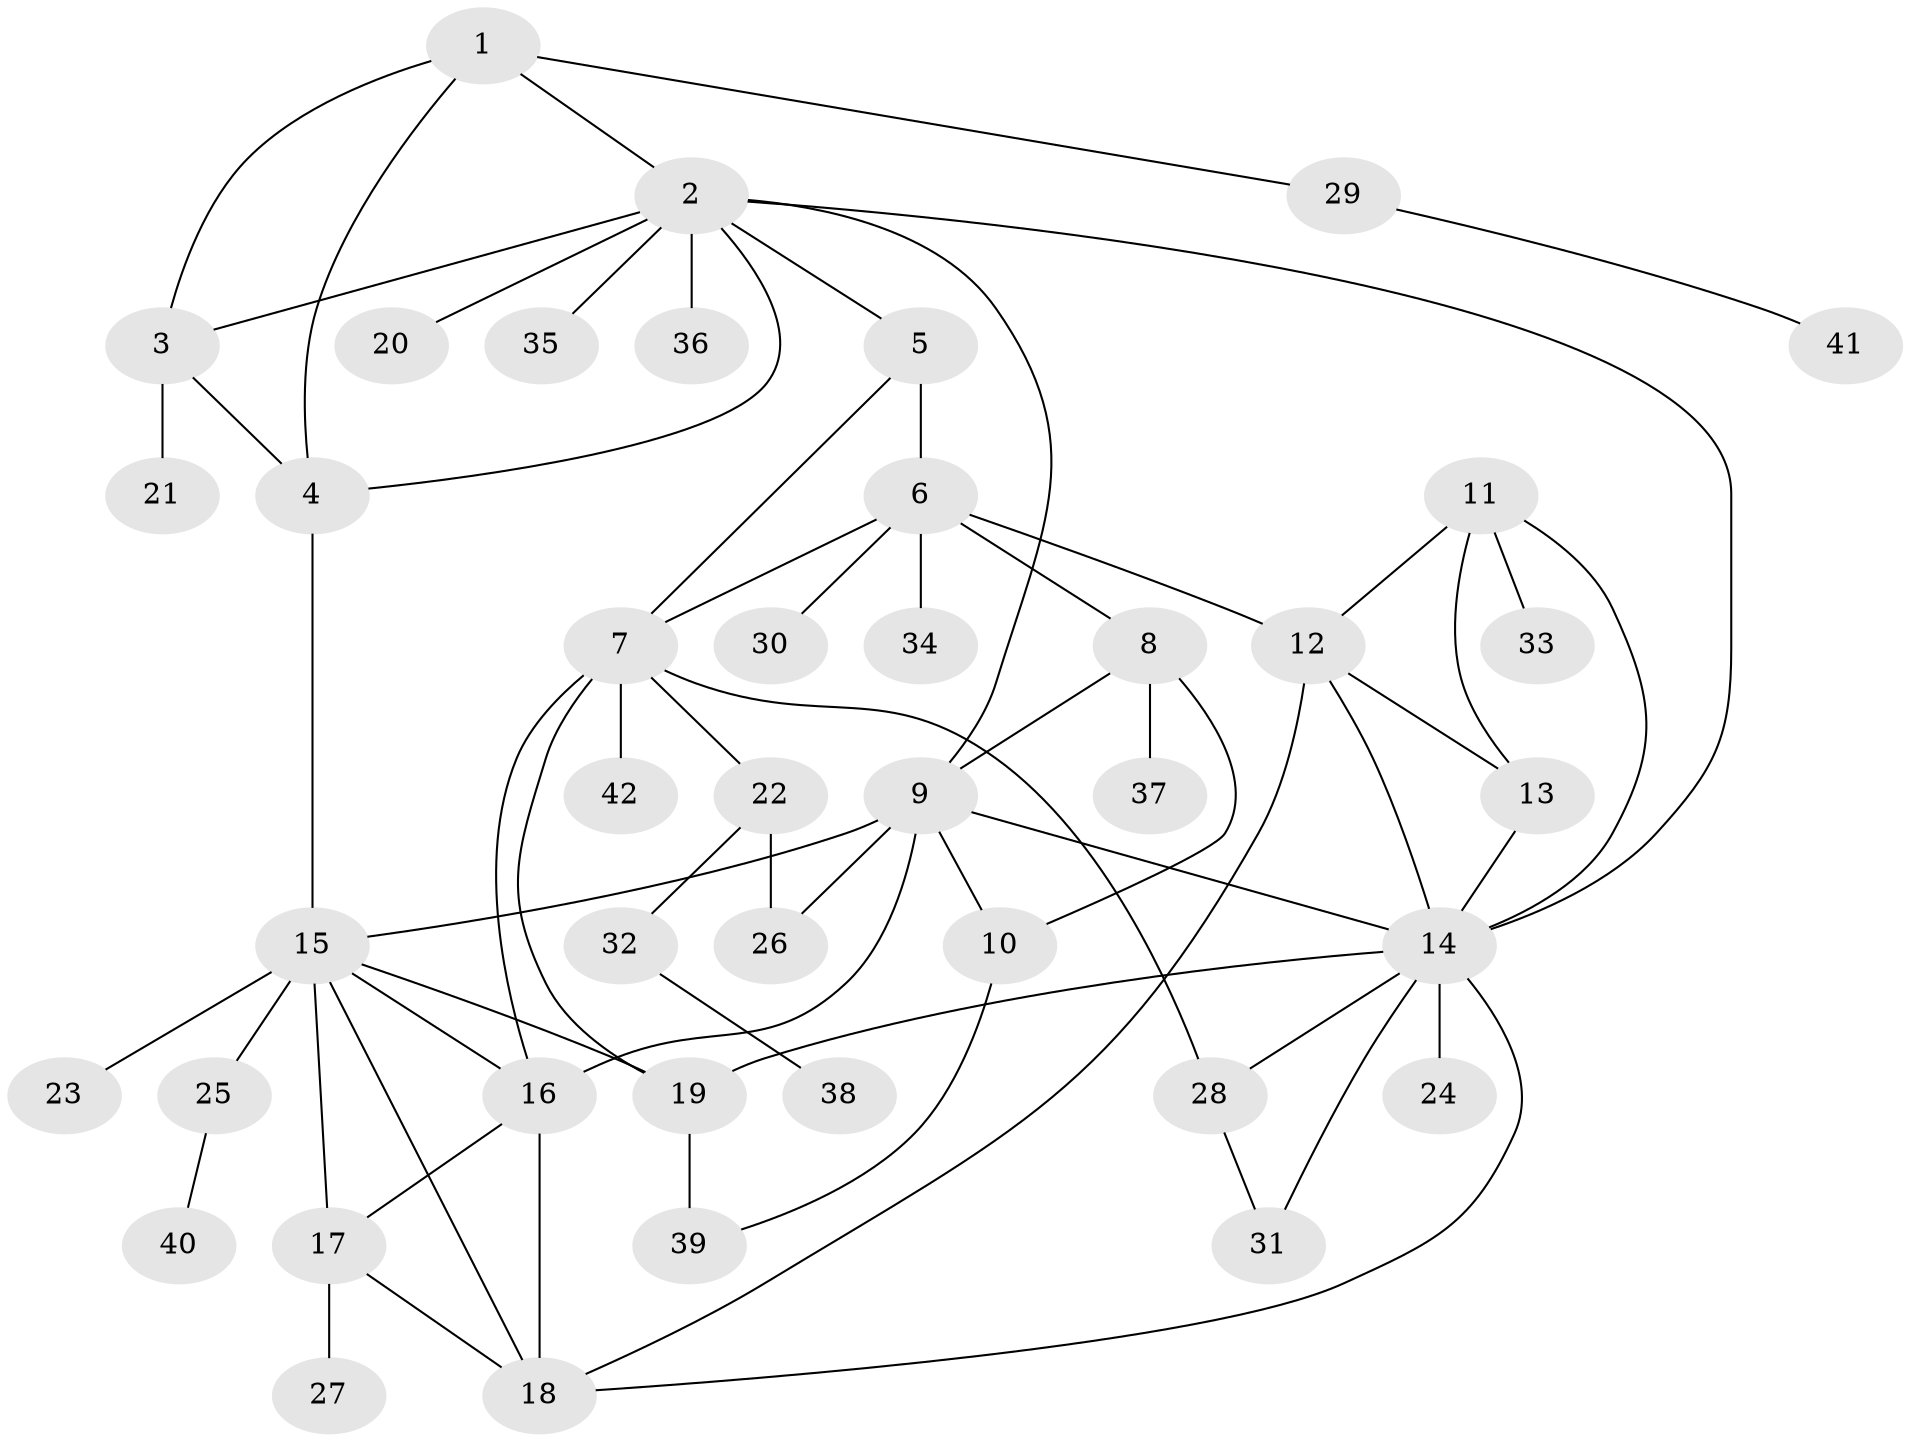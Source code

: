 // original degree distribution, {5: 0.0625, 10: 0.025, 4: 0.0875, 3: 0.0875, 8: 0.0125, 6: 0.0375, 7: 0.025, 12: 0.0125, 9: 0.0125, 2: 0.125, 1: 0.5125}
// Generated by graph-tools (version 1.1) at 2025/43/03/06/25 01:43:21]
// undirected, 42 vertices, 66 edges
graph export_dot {
graph [start="1"]
  node [color=gray90,style=filled];
  1;
  2;
  3;
  4;
  5;
  6;
  7;
  8;
  9;
  10;
  11;
  12;
  13;
  14;
  15;
  16;
  17;
  18;
  19;
  20;
  21;
  22;
  23;
  24;
  25;
  26;
  27;
  28;
  29;
  30;
  31;
  32;
  33;
  34;
  35;
  36;
  37;
  38;
  39;
  40;
  41;
  42;
  1 -- 2 [weight=1.0];
  1 -- 3 [weight=1.0];
  1 -- 4 [weight=1.0];
  1 -- 29 [weight=1.0];
  2 -- 3 [weight=1.0];
  2 -- 4 [weight=1.0];
  2 -- 5 [weight=1.0];
  2 -- 9 [weight=1.0];
  2 -- 14 [weight=1.0];
  2 -- 20 [weight=1.0];
  2 -- 35 [weight=1.0];
  2 -- 36 [weight=1.0];
  3 -- 4 [weight=1.0];
  3 -- 21 [weight=3.0];
  4 -- 15 [weight=1.0];
  5 -- 6 [weight=2.0];
  5 -- 7 [weight=2.0];
  6 -- 7 [weight=1.0];
  6 -- 8 [weight=1.0];
  6 -- 12 [weight=1.0];
  6 -- 30 [weight=1.0];
  6 -- 34 [weight=1.0];
  7 -- 16 [weight=1.0];
  7 -- 19 [weight=1.0];
  7 -- 22 [weight=1.0];
  7 -- 28 [weight=2.0];
  7 -- 42 [weight=1.0];
  8 -- 9 [weight=2.0];
  8 -- 10 [weight=1.0];
  8 -- 37 [weight=1.0];
  9 -- 10 [weight=4.0];
  9 -- 14 [weight=1.0];
  9 -- 15 [weight=1.0];
  9 -- 16 [weight=1.0];
  9 -- 26 [weight=1.0];
  10 -- 39 [weight=1.0];
  11 -- 12 [weight=1.0];
  11 -- 13 [weight=1.0];
  11 -- 14 [weight=1.0];
  11 -- 33 [weight=1.0];
  12 -- 13 [weight=1.0];
  12 -- 14 [weight=1.0];
  12 -- 18 [weight=1.0];
  13 -- 14 [weight=1.0];
  14 -- 18 [weight=1.0];
  14 -- 19 [weight=1.0];
  14 -- 24 [weight=2.0];
  14 -- 28 [weight=1.0];
  14 -- 31 [weight=1.0];
  15 -- 16 [weight=1.0];
  15 -- 17 [weight=1.0];
  15 -- 18 [weight=1.0];
  15 -- 19 [weight=1.0];
  15 -- 23 [weight=1.0];
  15 -- 25 [weight=1.0];
  16 -- 17 [weight=1.0];
  16 -- 18 [weight=1.0];
  17 -- 18 [weight=1.0];
  17 -- 27 [weight=2.0];
  19 -- 39 [weight=2.0];
  22 -- 26 [weight=1.0];
  22 -- 32 [weight=1.0];
  25 -- 40 [weight=1.0];
  28 -- 31 [weight=1.0];
  29 -- 41 [weight=1.0];
  32 -- 38 [weight=1.0];
}
